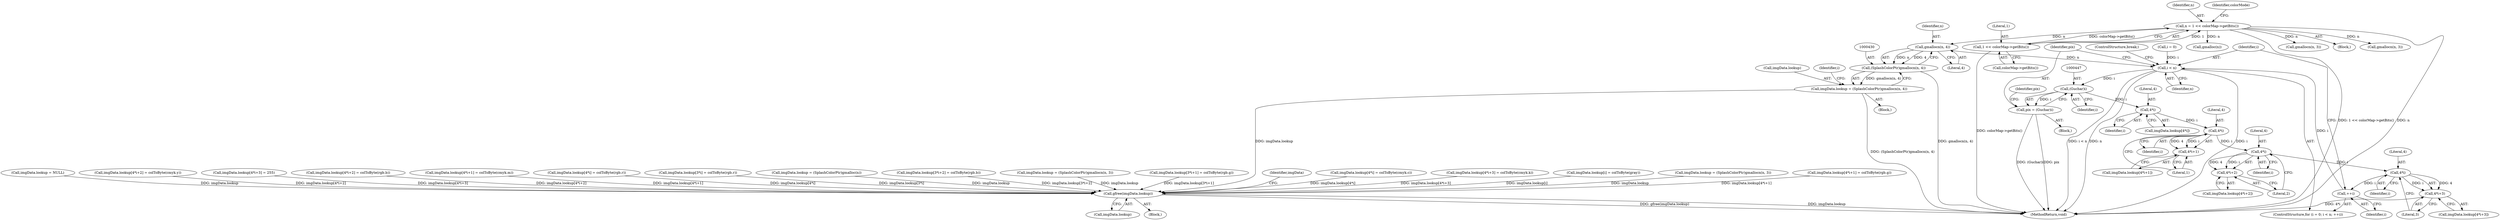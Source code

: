 digraph "0_poppler_284a92899602daa4a7f429e61849e794569310b5@API" {
"1000431" [label="(Call,gmallocn(n, 4))"];
"1000223" [label="(Call,n = 1 << colorMap->getBits())"];
"1000225" [label="(Call,1 << colorMap->getBits())"];
"1000429" [label="(Call,(SplashColorPtr)gmallocn(n, 4))"];
"1000425" [label="(Call,imgData.lookup = (SplashColorPtr)gmallocn(n, 4))"];
"1000558" [label="(Call,gfree(imgData.lookup))"];
"1000438" [label="(Call,i < n)"];
"1000446" [label="(Call,(Guchar)i)"];
"1000444" [label="(Call,pix = (Guchar)i)"];
"1000459" [label="(Call,4*i)"];
"1000472" [label="(Call,4*i)"];
"1000471" [label="(Call,4*i+1)"];
"1000486" [label="(Call,4*i)"];
"1000485" [label="(Call,4*i+2)"];
"1000500" [label="(Call,4*i)"];
"1000441" [label="(Call,++i)"];
"1000499" [label="(Call,4*i+3)"];
"1000486" [label="(Call,4*i)"];
"1000224" [label="(Identifier,n)"];
"1000563" [label="(Identifier,imgData)"];
"1000454" [label="(Call,imgData.lookup[4*i] = colToByte(cmyk.c))"];
"1000459" [label="(Call,4*i)"];
"1000501" [label="(Literal,4)"];
"1000559" [label="(Call,imgData.lookup)"];
"1000494" [label="(Call,imgData.lookup[4*i+3] = colToByte(cmyk.k))"];
"1000261" [label="(Call,imgData.lookup[i] = colToByte(gray))"];
"1000272" [label="(Call,imgData.lookup = (SplashColorPtr)gmallocn(n, 3))"];
"1000461" [label="(Identifier,i)"];
"1000225" [label="(Call,1 << colorMap->getBits())"];
"1000384" [label="(Call,imgData.lookup[4*i+1] = colToByte(rgb.g))"];
"1000475" [label="(Literal,1)"];
"1000433" [label="(Literal,4)"];
"1000481" [label="(Call,imgData.lookup[4*i+2])"];
"1000448" [label="(Identifier,i)"];
"1000213" [label="(Call,imgData.lookup = NULL)"];
"1000425" [label="(Call,imgData.lookup = (SplashColorPtr)gmallocn(n, 4))"];
"1000500" [label="(Call,4*i)"];
"1000499" [label="(Call,4*i+3)"];
"1000435" [label="(Call,i = 0)"];
"1000558" [label="(Call,gfree(imgData.lookup))"];
"1000109" [label="(Block,)"];
"1000229" [label="(Identifier,colorMode)"];
"1000444" [label="(Call,pix = (Guchar)i)"];
"1000480" [label="(Call,imgData.lookup[4*i+2] = colToByte(cmyk.y))"];
"1000473" [label="(Literal,4)"];
"1000445" [label="(Identifier,pix)"];
"1000489" [label="(Literal,2)"];
"1000472" [label="(Call,4*i)"];
"1000439" [label="(Identifier,i)"];
"1000502" [label="(Identifier,i)"];
"1000443" [label="(Block,)"];
"1000440" [label="(Identifier,n)"];
"1000412" [label="(Call,imgData.lookup[4*i+3] = 255)"];
"1000239" [label="(Call,gmalloc(n))"];
"1000230" [label="(Block,)"];
"1000398" [label="(Call,imgData.lookup[4*i+2] = colToByte(rgb.b))"];
"1000471" [label="(Call,4*i+1)"];
"1000426" [label="(Call,imgData.lookup)"];
"1000466" [label="(Call,imgData.lookup[4*i+1] = colToByte(cmyk.m))"];
"1000278" [label="(Call,gmallocn(n, 3))"];
"1000432" [label="(Identifier,n)"];
"1000429" [label="(Call,(SplashColorPtr)gmallocn(n, 4))"];
"1000372" [label="(Call,imgData.lookup[4*i] = colToByte(rgb.r))"];
"1000503" [label="(Literal,3)"];
"1000222" [label="(Block,)"];
"1000349" [label="(Call,gmallocn(n, 3))"];
"1000467" [label="(Call,imgData.lookup[4*i+1])"];
"1000301" [label="(Call,imgData.lookup[3*i] = colToByte(rgb.r))"];
"1000233" [label="(Call,imgData.lookup = (SplashColorPtr)gmalloc(n))"];
"1000487" [label="(Literal,4)"];
"1000485" [label="(Call,4*i+2)"];
"1000327" [label="(Call,imgData.lookup[3*i+2] = colToByte(rgb.b))"];
"1000343" [label="(Call,imgData.lookup = (SplashColorPtr)gmallocn(n, 3))"];
"1000227" [label="(Call,colorMap->getBits())"];
"1000313" [label="(Call,imgData.lookup[3*i+1] = colToByte(rgb.g))"];
"1000442" [label="(Identifier,i)"];
"1000455" [label="(Call,imgData.lookup[4*i])"];
"1000431" [label="(Call,gmallocn(n, 4))"];
"1000223" [label="(Call,n = 1 << colorMap->getBits())"];
"1000438" [label="(Call,i < n)"];
"1000566" [label="(MethodReturn,void)"];
"1000508" [label="(ControlStructure,break;)"];
"1000488" [label="(Identifier,i)"];
"1000436" [label="(Identifier,i)"];
"1000446" [label="(Call,(Guchar)i)"];
"1000495" [label="(Call,imgData.lookup[4*i+3])"];
"1000434" [label="(ControlStructure,for (i = 0; i < n; ++i))"];
"1000226" [label="(Literal,1)"];
"1000460" [label="(Literal,4)"];
"1000441" [label="(Call,++i)"];
"1000474" [label="(Identifier,i)"];
"1000451" [label="(Identifier,pix)"];
"1000431" -> "1000429"  [label="AST: "];
"1000431" -> "1000433"  [label="CFG: "];
"1000432" -> "1000431"  [label="AST: "];
"1000433" -> "1000431"  [label="AST: "];
"1000429" -> "1000431"  [label="CFG: "];
"1000431" -> "1000429"  [label="DDG: n"];
"1000431" -> "1000429"  [label="DDG: 4"];
"1000223" -> "1000431"  [label="DDG: n"];
"1000431" -> "1000438"  [label="DDG: n"];
"1000223" -> "1000222"  [label="AST: "];
"1000223" -> "1000225"  [label="CFG: "];
"1000224" -> "1000223"  [label="AST: "];
"1000225" -> "1000223"  [label="AST: "];
"1000229" -> "1000223"  [label="CFG: "];
"1000223" -> "1000566"  [label="DDG: 1 << colorMap->getBits()"];
"1000223" -> "1000566"  [label="DDG: n"];
"1000225" -> "1000223"  [label="DDG: 1"];
"1000225" -> "1000223"  [label="DDG: colorMap->getBits()"];
"1000223" -> "1000239"  [label="DDG: n"];
"1000223" -> "1000278"  [label="DDG: n"];
"1000223" -> "1000349"  [label="DDG: n"];
"1000225" -> "1000227"  [label="CFG: "];
"1000226" -> "1000225"  [label="AST: "];
"1000227" -> "1000225"  [label="AST: "];
"1000225" -> "1000566"  [label="DDG: colorMap->getBits()"];
"1000429" -> "1000425"  [label="AST: "];
"1000430" -> "1000429"  [label="AST: "];
"1000425" -> "1000429"  [label="CFG: "];
"1000429" -> "1000566"  [label="DDG: gmallocn(n, 4)"];
"1000429" -> "1000425"  [label="DDG: gmallocn(n, 4)"];
"1000425" -> "1000230"  [label="AST: "];
"1000426" -> "1000425"  [label="AST: "];
"1000436" -> "1000425"  [label="CFG: "];
"1000425" -> "1000566"  [label="DDG: (SplashColorPtr)gmallocn(n, 4)"];
"1000425" -> "1000558"  [label="DDG: imgData.lookup"];
"1000558" -> "1000109"  [label="AST: "];
"1000558" -> "1000559"  [label="CFG: "];
"1000559" -> "1000558"  [label="AST: "];
"1000563" -> "1000558"  [label="CFG: "];
"1000558" -> "1000566"  [label="DDG: gfree(imgData.lookup)"];
"1000558" -> "1000566"  [label="DDG: imgData.lookup"];
"1000454" -> "1000558"  [label="DDG: imgData.lookup[4*i]"];
"1000343" -> "1000558"  [label="DDG: imgData.lookup"];
"1000213" -> "1000558"  [label="DDG: imgData.lookup"];
"1000466" -> "1000558"  [label="DDG: imgData.lookup[4*i+1]"];
"1000327" -> "1000558"  [label="DDG: imgData.lookup[3*i+2]"];
"1000494" -> "1000558"  [label="DDG: imgData.lookup[4*i+3]"];
"1000372" -> "1000558"  [label="DDG: imgData.lookup[4*i]"];
"1000412" -> "1000558"  [label="DDG: imgData.lookup[4*i+3]"];
"1000301" -> "1000558"  [label="DDG: imgData.lookup[3*i]"];
"1000261" -> "1000558"  [label="DDG: imgData.lookup[i]"];
"1000272" -> "1000558"  [label="DDG: imgData.lookup"];
"1000233" -> "1000558"  [label="DDG: imgData.lookup"];
"1000480" -> "1000558"  [label="DDG: imgData.lookup[4*i+2]"];
"1000313" -> "1000558"  [label="DDG: imgData.lookup[3*i+1]"];
"1000398" -> "1000558"  [label="DDG: imgData.lookup[4*i+2]"];
"1000384" -> "1000558"  [label="DDG: imgData.lookup[4*i+1]"];
"1000438" -> "1000434"  [label="AST: "];
"1000438" -> "1000440"  [label="CFG: "];
"1000439" -> "1000438"  [label="AST: "];
"1000440" -> "1000438"  [label="AST: "];
"1000445" -> "1000438"  [label="CFG: "];
"1000508" -> "1000438"  [label="CFG: "];
"1000438" -> "1000566"  [label="DDG: n"];
"1000438" -> "1000566"  [label="DDG: i < n"];
"1000438" -> "1000566"  [label="DDG: i"];
"1000441" -> "1000438"  [label="DDG: i"];
"1000435" -> "1000438"  [label="DDG: i"];
"1000438" -> "1000446"  [label="DDG: i"];
"1000446" -> "1000444"  [label="AST: "];
"1000446" -> "1000448"  [label="CFG: "];
"1000447" -> "1000446"  [label="AST: "];
"1000448" -> "1000446"  [label="AST: "];
"1000444" -> "1000446"  [label="CFG: "];
"1000446" -> "1000444"  [label="DDG: i"];
"1000446" -> "1000459"  [label="DDG: i"];
"1000444" -> "1000443"  [label="AST: "];
"1000445" -> "1000444"  [label="AST: "];
"1000451" -> "1000444"  [label="CFG: "];
"1000444" -> "1000566"  [label="DDG: (Guchar)i"];
"1000444" -> "1000566"  [label="DDG: pix"];
"1000459" -> "1000455"  [label="AST: "];
"1000459" -> "1000461"  [label="CFG: "];
"1000460" -> "1000459"  [label="AST: "];
"1000461" -> "1000459"  [label="AST: "];
"1000455" -> "1000459"  [label="CFG: "];
"1000459" -> "1000472"  [label="DDG: i"];
"1000472" -> "1000471"  [label="AST: "];
"1000472" -> "1000474"  [label="CFG: "];
"1000473" -> "1000472"  [label="AST: "];
"1000474" -> "1000472"  [label="AST: "];
"1000475" -> "1000472"  [label="CFG: "];
"1000472" -> "1000471"  [label="DDG: 4"];
"1000472" -> "1000471"  [label="DDG: i"];
"1000472" -> "1000486"  [label="DDG: i"];
"1000471" -> "1000467"  [label="AST: "];
"1000471" -> "1000475"  [label="CFG: "];
"1000475" -> "1000471"  [label="AST: "];
"1000467" -> "1000471"  [label="CFG: "];
"1000486" -> "1000485"  [label="AST: "];
"1000486" -> "1000488"  [label="CFG: "];
"1000487" -> "1000486"  [label="AST: "];
"1000488" -> "1000486"  [label="AST: "];
"1000489" -> "1000486"  [label="CFG: "];
"1000486" -> "1000485"  [label="DDG: 4"];
"1000486" -> "1000485"  [label="DDG: i"];
"1000486" -> "1000500"  [label="DDG: i"];
"1000485" -> "1000481"  [label="AST: "];
"1000485" -> "1000489"  [label="CFG: "];
"1000489" -> "1000485"  [label="AST: "];
"1000481" -> "1000485"  [label="CFG: "];
"1000500" -> "1000499"  [label="AST: "];
"1000500" -> "1000502"  [label="CFG: "];
"1000501" -> "1000500"  [label="AST: "];
"1000502" -> "1000500"  [label="AST: "];
"1000503" -> "1000500"  [label="CFG: "];
"1000500" -> "1000441"  [label="DDG: i"];
"1000500" -> "1000499"  [label="DDG: 4"];
"1000500" -> "1000499"  [label="DDG: i"];
"1000441" -> "1000434"  [label="AST: "];
"1000441" -> "1000442"  [label="CFG: "];
"1000442" -> "1000441"  [label="AST: "];
"1000439" -> "1000441"  [label="CFG: "];
"1000499" -> "1000495"  [label="AST: "];
"1000499" -> "1000503"  [label="CFG: "];
"1000503" -> "1000499"  [label="AST: "];
"1000495" -> "1000499"  [label="CFG: "];
"1000499" -> "1000566"  [label="DDG: 4*i"];
}
